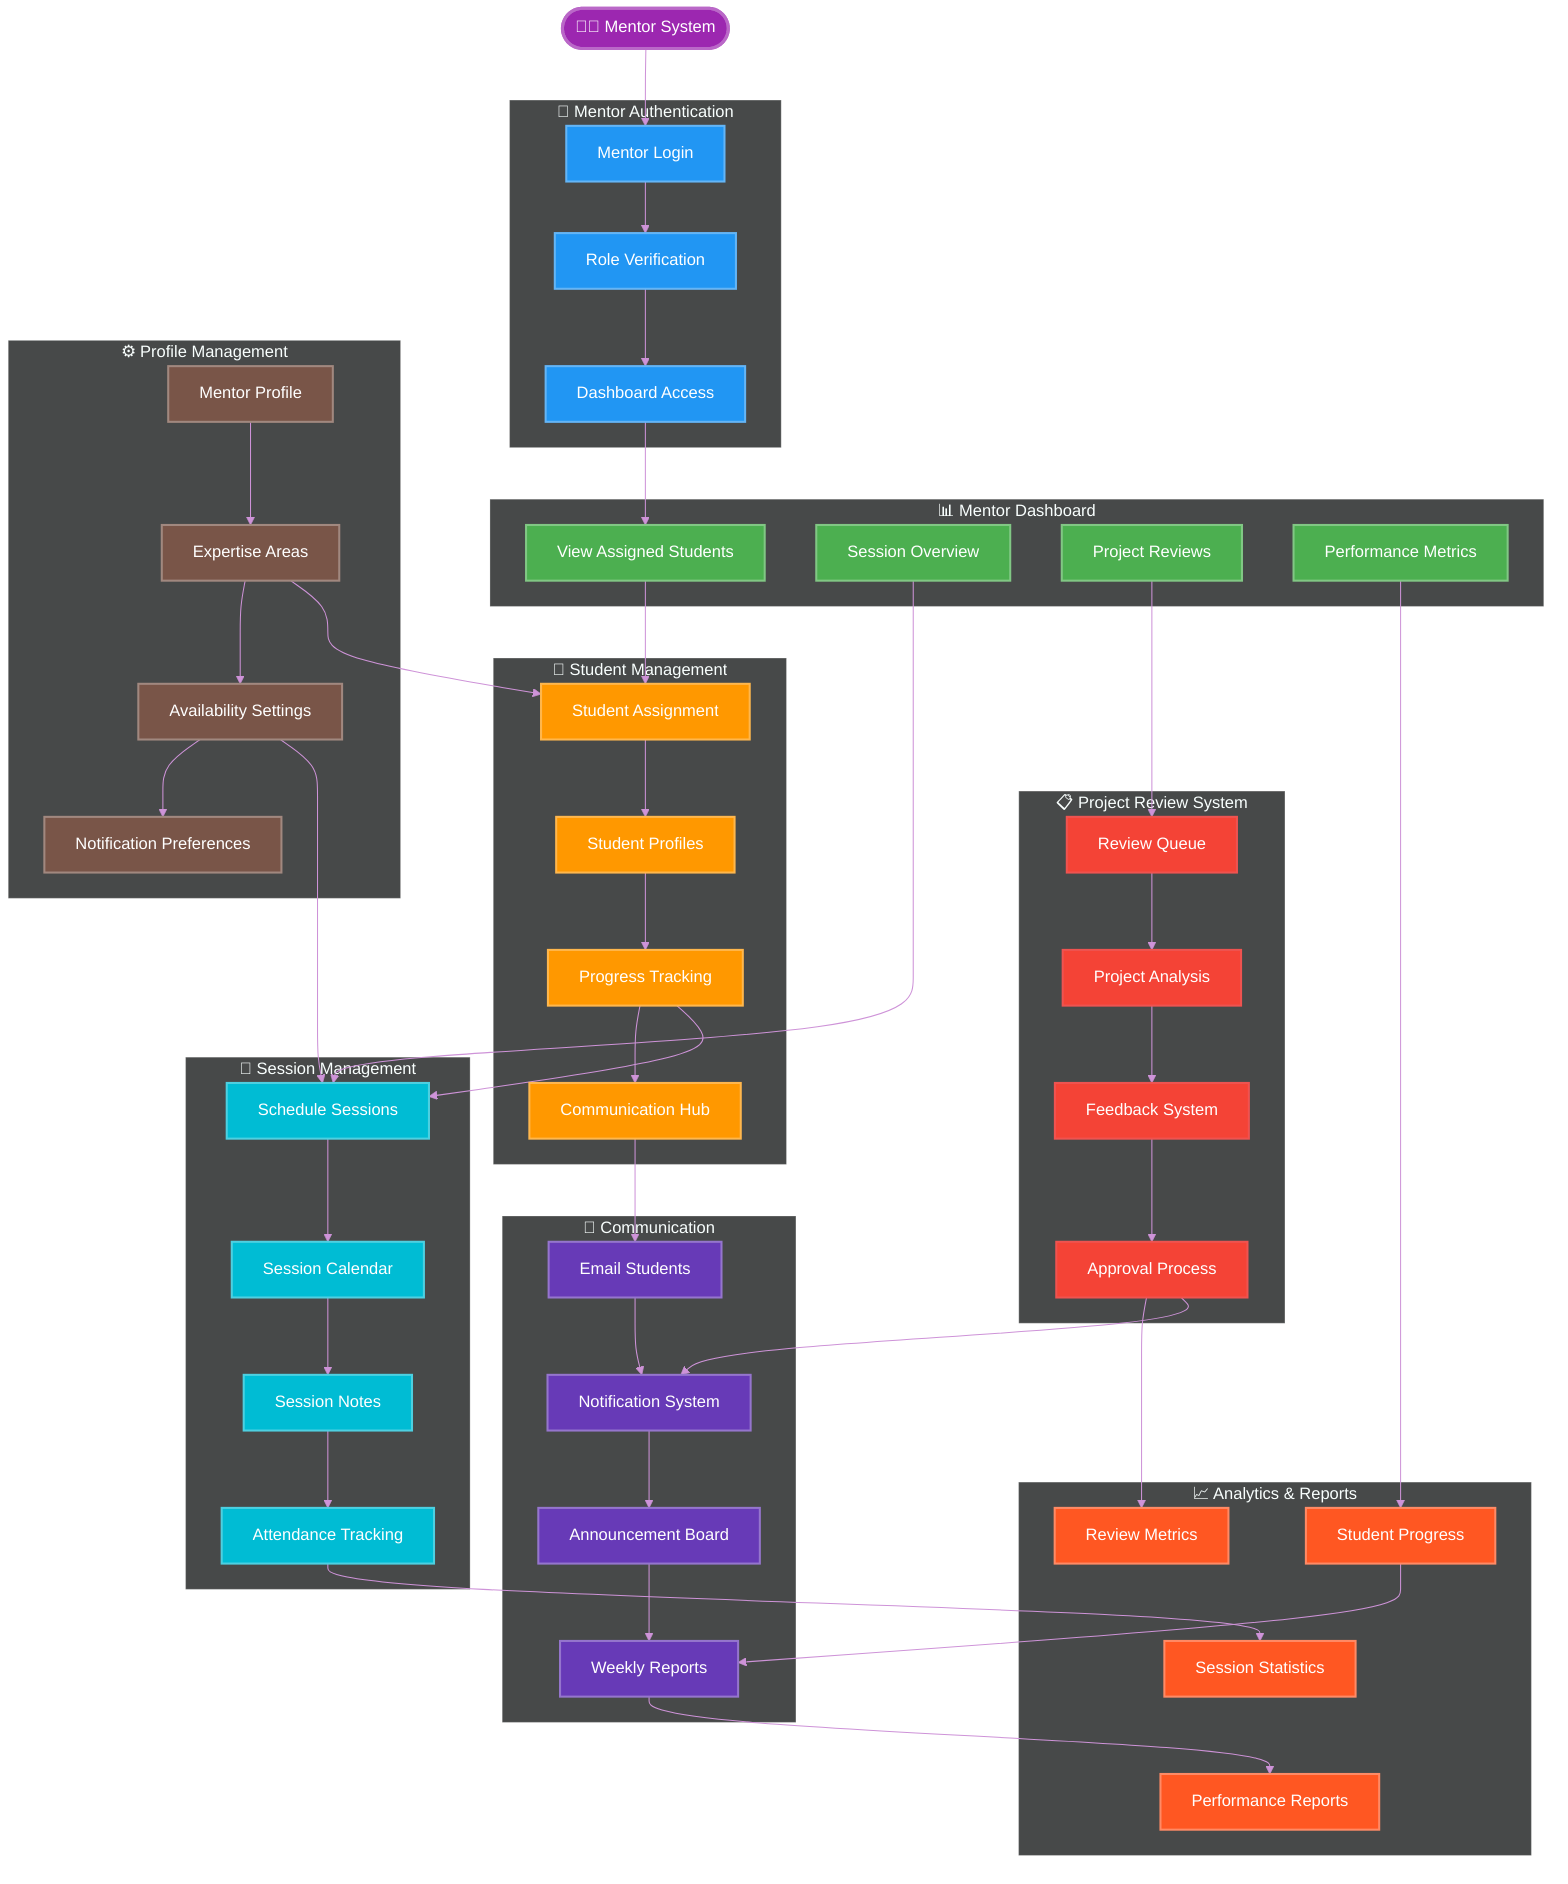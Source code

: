 %%{init: {
  'theme': 'dark',
  'themeVariables': {
    'primaryColor': '#9C27B0',
    'primaryTextColor': '#FFFFFF',
    'primaryBorderColor': '#BA68C8',
    'lineColor': '#CE93D8'
  }
}}%%

flowchart TD
    START([👨🏫 Mentor System]):::startClass
    
    subgraph "🔐 Mentor Authentication"
        MA1[Mentor Login]:::authClass
        MA2[Role Verification]:::authClass
        MA3[Dashboard Access]:::authClass
    end
    
    subgraph "📊 Mentor Dashboard"
        MD1[View Assigned Students]:::dashClass
        MD2[Session Overview]:::dashClass
        MD3[Project Reviews]:::dashClass
        MD4[Performance Metrics]:::dashClass
    end
    
    subgraph "👥 Student Management"
        SM1[Student Assignment]:::studentClass
        SM2[Student Profiles]:::studentClass
        SM3[Progress Tracking]:::studentClass
        SM4[Communication Hub]:::studentClass
    end
    
    subgraph "📅 Session Management"
        SS1[Schedule Sessions]:::sessionClass
        SS2[Session Calendar]:::sessionClass
        SS3[Session Notes]:::sessionClass
        SS4[Attendance Tracking]:::sessionClass
    end
    
    subgraph "📋 Project Review System"
        PR1[Review Queue]:::reviewClass
        PR2[Project Analysis]:::reviewClass
        PR3[Feedback System]:::reviewClass
        PR4[Approval Process]:::reviewClass
    end
    
    subgraph "📧 Communication"
        CM1[Email Students]:::commClass
        CM2[Notification System]:::commClass
        CM3[Announcement Board]:::commClass
        CM4[Weekly Reports]:::commClass
    end
    
    subgraph "📈 Analytics & Reports"
        AR1[Student Progress]:::analyticsClass
        AR2[Session Statistics]:::analyticsClass
        AR3[Review Metrics]:::analyticsClass
        AR4[Performance Reports]:::analyticsClass
    end
    
    subgraph "⚙️ Profile Management"
        PM1[Mentor Profile]:::profileClass
        PM2[Expertise Areas]:::profileClass
        PM3[Availability Settings]:::profileClass
        PM4[Notification Preferences]:::profileClass
    end
    
    %% Main Flow
    START --> MA1
    MA1 --> MA2
    MA2 --> MA3
    MA3 --> MD1
    
    %% Dashboard Connections
    MD1 --> SM1
    MD2 --> SS1
    MD3 --> PR1
    MD4 --> AR1
    
    %% Student Management Flow
    SM1 --> SM2
    SM2 --> SM3
    SM3 --> SM4
    SM4 --> CM1
    
    %% Session Management Flow
    SS1 --> SS2
    SS2 --> SS3
    SS3 --> SS4
    SS4 --> AR2
    
    %% Project Review Flow
    PR1 --> PR2
    PR2 --> PR3
    PR3 --> PR4
    PR4 --> AR3
    
    %% Communication Flow
    CM1 --> CM2
    CM2 --> CM3
    CM3 --> CM4
    CM4 --> AR4
    
    %% Profile Management
    PM1 --> PM2
    PM2 --> PM3
    PM3 --> PM4
    
    %% Cross-connections
    SM3 --> SS1
    PR4 --> CM2
    AR1 --> CM4
    PM2 --> SM1
    PM3 --> SS1
    
    %% Class Definitions for Mentor System
    classDef startClass fill:#9C27B0,stroke:#BA68C8,stroke-width:3px,color:#FFFFFF
    classDef authClass fill:#2196F3,stroke:#64B5F6,stroke-width:2px,color:#FFFFFF
    classDef dashClass fill:#4CAF50,stroke:#81C784,stroke-width:2px,color:#FFFFFF
    classDef studentClass fill:#FF9800,stroke:#FFB74D,stroke-width:2px,color:#FFFFFF
    classDef sessionClass fill:#00BCD4,stroke:#4DD0E1,stroke-width:2px,color:#FFFFFF
    classDef reviewClass fill:#F44336,stroke:#EF5350,stroke-width:2px,color:#FFFFFF
    classDef commClass fill:#673AB7,stroke:#9575CD,stroke-width:2px,color:#FFFFFF
    classDef analyticsClass fill:#FF5722,stroke:#FF8A65,stroke-width:2px,color:#FFFFFF
    classDef profileClass fill:#795548,stroke:#A1887F,stroke-width:2px,color:#FFFFFF